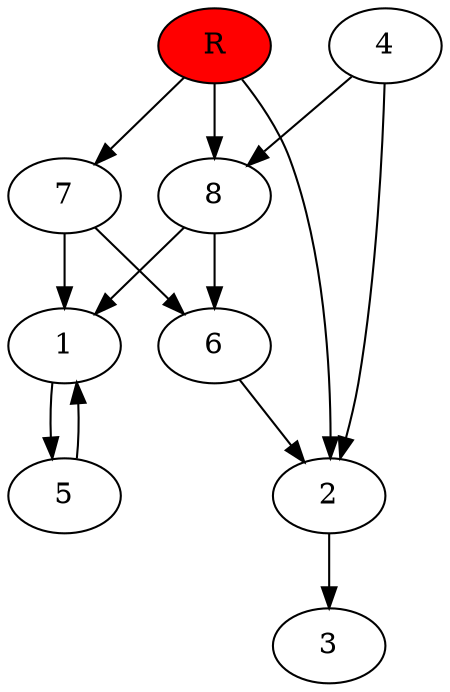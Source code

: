 digraph prb446 {
	1
	2
	3
	4
	5
	6
	7
	8
	R [fillcolor="#ff0000" style=filled]
	1 -> 5
	2 -> 3
	4 -> 2
	4 -> 8
	5 -> 1
	6 -> 2
	7 -> 1
	7 -> 6
	8 -> 1
	8 -> 6
	R -> 2
	R -> 7
	R -> 8
}
